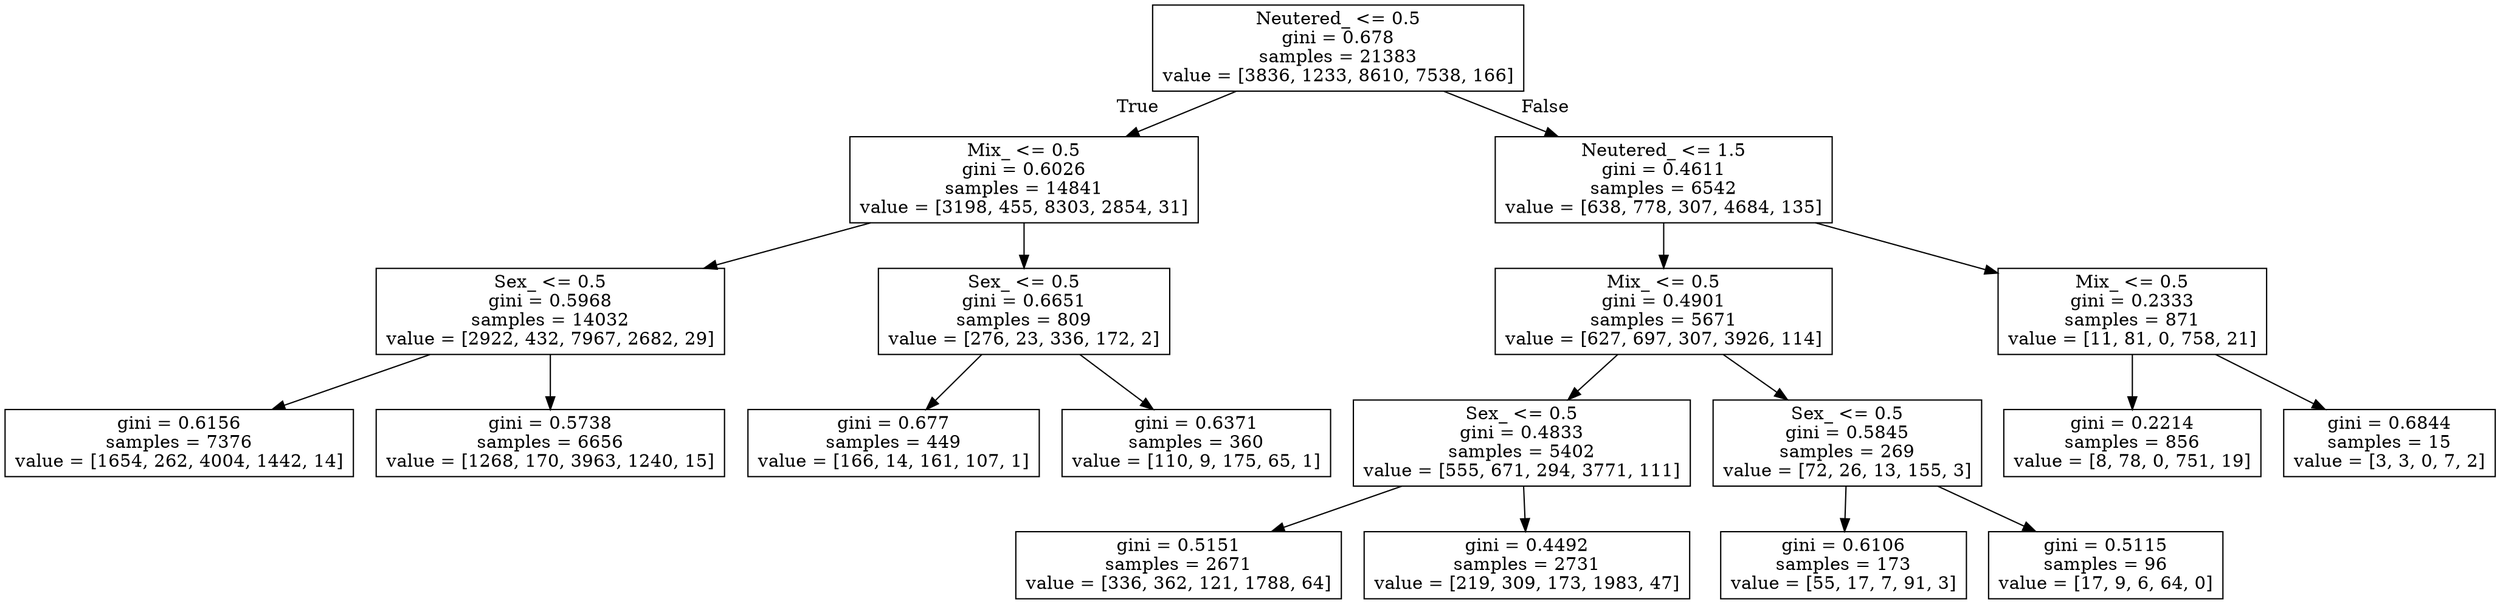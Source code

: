 digraph Tree {
node [shape=box] ;
0 [label="Neutered_ <= 0.5\ngini = 0.678\nsamples = 21383\nvalue = [3836, 1233, 8610, 7538, 166]"] ;
1 [label="Mix_ <= 0.5\ngini = 0.6026\nsamples = 14841\nvalue = [3198, 455, 8303, 2854, 31]"] ;
0 -> 1 [labeldistance=2.5, labelangle=45, headlabel="True"] ;
2 [label="Sex_ <= 0.5\ngini = 0.5968\nsamples = 14032\nvalue = [2922, 432, 7967, 2682, 29]"] ;
1 -> 2 ;
3 [label="gini = 0.6156\nsamples = 7376\nvalue = [1654, 262, 4004, 1442, 14]"] ;
2 -> 3 ;
4 [label="gini = 0.5738\nsamples = 6656\nvalue = [1268, 170, 3963, 1240, 15]"] ;
2 -> 4 ;
5 [label="Sex_ <= 0.5\ngini = 0.6651\nsamples = 809\nvalue = [276, 23, 336, 172, 2]"] ;
1 -> 5 ;
6 [label="gini = 0.677\nsamples = 449\nvalue = [166, 14, 161, 107, 1]"] ;
5 -> 6 ;
7 [label="gini = 0.6371\nsamples = 360\nvalue = [110, 9, 175, 65, 1]"] ;
5 -> 7 ;
8 [label="Neutered_ <= 1.5\ngini = 0.4611\nsamples = 6542\nvalue = [638, 778, 307, 4684, 135]"] ;
0 -> 8 [labeldistance=2.5, labelangle=-45, headlabel="False"] ;
9 [label="Mix_ <= 0.5\ngini = 0.4901\nsamples = 5671\nvalue = [627, 697, 307, 3926, 114]"] ;
8 -> 9 ;
10 [label="Sex_ <= 0.5\ngini = 0.4833\nsamples = 5402\nvalue = [555, 671, 294, 3771, 111]"] ;
9 -> 10 ;
11 [label="gini = 0.5151\nsamples = 2671\nvalue = [336, 362, 121, 1788, 64]"] ;
10 -> 11 ;
12 [label="gini = 0.4492\nsamples = 2731\nvalue = [219, 309, 173, 1983, 47]"] ;
10 -> 12 ;
13 [label="Sex_ <= 0.5\ngini = 0.5845\nsamples = 269\nvalue = [72, 26, 13, 155, 3]"] ;
9 -> 13 ;
14 [label="gini = 0.6106\nsamples = 173\nvalue = [55, 17, 7, 91, 3]"] ;
13 -> 14 ;
15 [label="gini = 0.5115\nsamples = 96\nvalue = [17, 9, 6, 64, 0]"] ;
13 -> 15 ;
16 [label="Mix_ <= 0.5\ngini = 0.2333\nsamples = 871\nvalue = [11, 81, 0, 758, 21]"] ;
8 -> 16 ;
17 [label="gini = 0.2214\nsamples = 856\nvalue = [8, 78, 0, 751, 19]"] ;
16 -> 17 ;
18 [label="gini = 0.6844\nsamples = 15\nvalue = [3, 3, 0, 7, 2]"] ;
16 -> 18 ;
}